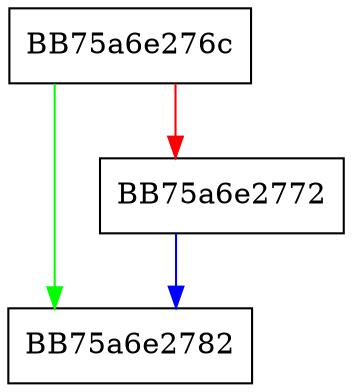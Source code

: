 digraph sqlite3AbsInt32 {
  node [shape="box"];
  graph [splines=ortho];
  BB75a6e276c -> BB75a6e2782 [color="green"];
  BB75a6e276c -> BB75a6e2772 [color="red"];
  BB75a6e2772 -> BB75a6e2782 [color="blue"];
}